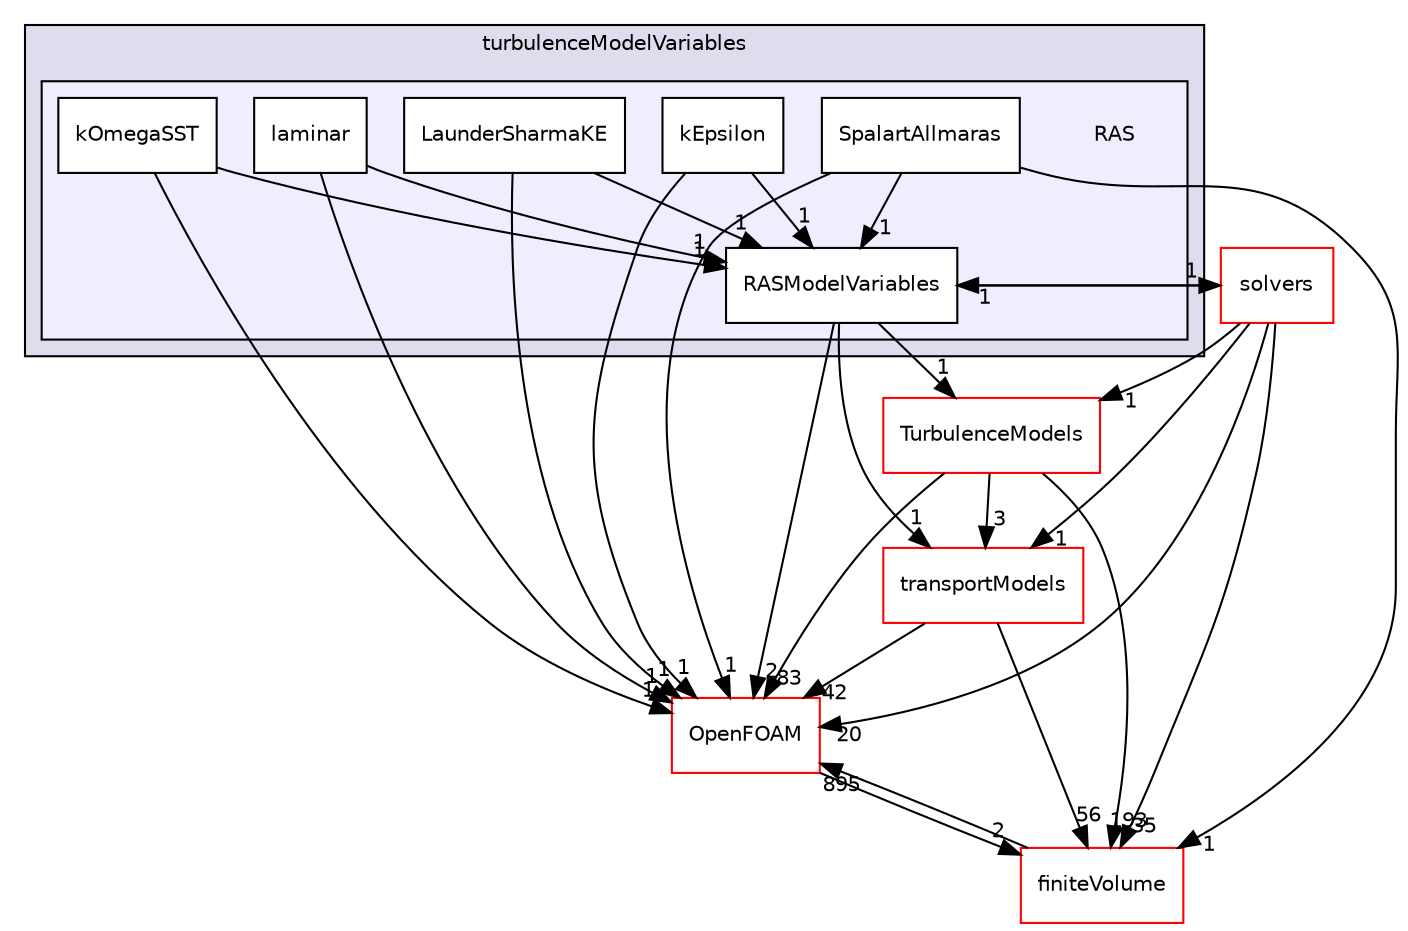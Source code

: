 digraph "src/optimisation/adjointOptimisation/adjoint/turbulenceModels/turbulenceModelVariables/RAS" {
  bgcolor=transparent;
  compound=true
  node [ fontsize="10", fontname="Helvetica"];
  edge [ labelfontsize="10", labelfontname="Helvetica"];
  subgraph clusterdir_3e59f9fa29d9fbd3d58e9384844662be {
    graph [ bgcolor="#ddddee", pencolor="black", label="turbulenceModelVariables" fontname="Helvetica", fontsize="10", URL="dir_3e59f9fa29d9fbd3d58e9384844662be.html"]
  subgraph clusterdir_0d3b4d17d2476179137ac5a7e531956f {
    graph [ bgcolor="#eeeeff", pencolor="black", label="" URL="dir_0d3b4d17d2476179137ac5a7e531956f.html"];
    dir_0d3b4d17d2476179137ac5a7e531956f [shape=plaintext label="RAS"];
    dir_11834b16d834d2256112f6c837a0ce1a [shape=box label="kEpsilon" color="black" fillcolor="white" style="filled" URL="dir_11834b16d834d2256112f6c837a0ce1a.html"];
    dir_2a066a26e989b12ee3442e658fb1ee4e [shape=box label="kOmegaSST" color="black" fillcolor="white" style="filled" URL="dir_2a066a26e989b12ee3442e658fb1ee4e.html"];
    dir_7b879055ced6bc62885a274ea39db320 [shape=box label="laminar" color="black" fillcolor="white" style="filled" URL="dir_7b879055ced6bc62885a274ea39db320.html"];
    dir_0b96022e45d0fbc38f4ecf09a984bf74 [shape=box label="LaunderSharmaKE" color="black" fillcolor="white" style="filled" URL="dir_0b96022e45d0fbc38f4ecf09a984bf74.html"];
    dir_d55bae0624b7e279cf321094a044bdb3 [shape=box label="RASModelVariables" color="black" fillcolor="white" style="filled" URL="dir_d55bae0624b7e279cf321094a044bdb3.html"];
    dir_ccb1d057d5058a40987146ce8d2abdf8 [shape=box label="SpalartAllmaras" color="black" fillcolor="white" style="filled" URL="dir_ccb1d057d5058a40987146ce8d2abdf8.html"];
  }
  }
  dir_9bd15774b555cf7259a6fa18f99fe99b [shape=box label="finiteVolume" color="red" URL="dir_9bd15774b555cf7259a6fa18f99fe99b.html"];
  dir_f1ea2e00111d8324be054b4e32e6ee53 [shape=box label="solvers" color="red" URL="dir_f1ea2e00111d8324be054b4e32e6ee53.html"];
  dir_1eda626aeac0f0ad2848c36acaa5d501 [shape=box label="TurbulenceModels" color="red" URL="dir_1eda626aeac0f0ad2848c36acaa5d501.html"];
  dir_c5473ff19b20e6ec4dfe5c310b3778a8 [shape=box label="OpenFOAM" color="red" URL="dir_c5473ff19b20e6ec4dfe5c310b3778a8.html"];
  dir_9415e59289a6feeb24164dafa70a594f [shape=box label="transportModels" color="red" URL="dir_9415e59289a6feeb24164dafa70a594f.html"];
  dir_9bd15774b555cf7259a6fa18f99fe99b->dir_c5473ff19b20e6ec4dfe5c310b3778a8 [headlabel="895", labeldistance=1.5 headhref="dir_000814_002151.html"];
  dir_0b96022e45d0fbc38f4ecf09a984bf74->dir_c5473ff19b20e6ec4dfe5c310b3778a8 [headlabel="1", labeldistance=1.5 headhref="dir_002939_002151.html"];
  dir_0b96022e45d0fbc38f4ecf09a984bf74->dir_d55bae0624b7e279cf321094a044bdb3 [headlabel="1", labeldistance=1.5 headhref="dir_002939_002941.html"];
  dir_f1ea2e00111d8324be054b4e32e6ee53->dir_9bd15774b555cf7259a6fa18f99fe99b [headlabel="35", labeldistance=1.5 headhref="dir_002894_000814.html"];
  dir_f1ea2e00111d8324be054b4e32e6ee53->dir_1eda626aeac0f0ad2848c36acaa5d501 [headlabel="1", labeldistance=1.5 headhref="dir_002894_002933.html"];
  dir_f1ea2e00111d8324be054b4e32e6ee53->dir_c5473ff19b20e6ec4dfe5c310b3778a8 [headlabel="20", labeldistance=1.5 headhref="dir_002894_002151.html"];
  dir_f1ea2e00111d8324be054b4e32e6ee53->dir_9415e59289a6feeb24164dafa70a594f [headlabel="1", labeldistance=1.5 headhref="dir_002894_000855.html"];
  dir_f1ea2e00111d8324be054b4e32e6ee53->dir_d55bae0624b7e279cf321094a044bdb3 [headlabel="1", labeldistance=1.5 headhref="dir_002894_002941.html"];
  dir_ccb1d057d5058a40987146ce8d2abdf8->dir_9bd15774b555cf7259a6fa18f99fe99b [headlabel="1", labeldistance=1.5 headhref="dir_002942_000814.html"];
  dir_ccb1d057d5058a40987146ce8d2abdf8->dir_c5473ff19b20e6ec4dfe5c310b3778a8 [headlabel="1", labeldistance=1.5 headhref="dir_002942_002151.html"];
  dir_ccb1d057d5058a40987146ce8d2abdf8->dir_d55bae0624b7e279cf321094a044bdb3 [headlabel="1", labeldistance=1.5 headhref="dir_002942_002941.html"];
  dir_1eda626aeac0f0ad2848c36acaa5d501->dir_9bd15774b555cf7259a6fa18f99fe99b [headlabel="193", labeldistance=1.5 headhref="dir_002933_000814.html"];
  dir_1eda626aeac0f0ad2848c36acaa5d501->dir_c5473ff19b20e6ec4dfe5c310b3778a8 [headlabel="83", labeldistance=1.5 headhref="dir_002933_002151.html"];
  dir_1eda626aeac0f0ad2848c36acaa5d501->dir_9415e59289a6feeb24164dafa70a594f [headlabel="3", labeldistance=1.5 headhref="dir_002933_000855.html"];
  dir_7b879055ced6bc62885a274ea39db320->dir_c5473ff19b20e6ec4dfe5c310b3778a8 [headlabel="1", labeldistance=1.5 headhref="dir_000535_002151.html"];
  dir_7b879055ced6bc62885a274ea39db320->dir_d55bae0624b7e279cf321094a044bdb3 [headlabel="1", labeldistance=1.5 headhref="dir_000535_002941.html"];
  dir_2a066a26e989b12ee3442e658fb1ee4e->dir_c5473ff19b20e6ec4dfe5c310b3778a8 [headlabel="1", labeldistance=1.5 headhref="dir_002937_002151.html"];
  dir_2a066a26e989b12ee3442e658fb1ee4e->dir_d55bae0624b7e279cf321094a044bdb3 [headlabel="1", labeldistance=1.5 headhref="dir_002937_002941.html"];
  dir_c5473ff19b20e6ec4dfe5c310b3778a8->dir_9bd15774b555cf7259a6fa18f99fe99b [headlabel="2", labeldistance=1.5 headhref="dir_002151_000814.html"];
  dir_9415e59289a6feeb24164dafa70a594f->dir_9bd15774b555cf7259a6fa18f99fe99b [headlabel="56", labeldistance=1.5 headhref="dir_000855_000814.html"];
  dir_9415e59289a6feeb24164dafa70a594f->dir_c5473ff19b20e6ec4dfe5c310b3778a8 [headlabel="42", labeldistance=1.5 headhref="dir_000855_002151.html"];
  dir_11834b16d834d2256112f6c837a0ce1a->dir_c5473ff19b20e6ec4dfe5c310b3778a8 [headlabel="1", labeldistance=1.5 headhref="dir_002932_002151.html"];
  dir_11834b16d834d2256112f6c837a0ce1a->dir_d55bae0624b7e279cf321094a044bdb3 [headlabel="1", labeldistance=1.5 headhref="dir_002932_002941.html"];
  dir_d55bae0624b7e279cf321094a044bdb3->dir_f1ea2e00111d8324be054b4e32e6ee53 [headlabel="1", labeldistance=1.5 headhref="dir_002941_002894.html"];
  dir_d55bae0624b7e279cf321094a044bdb3->dir_1eda626aeac0f0ad2848c36acaa5d501 [headlabel="1", labeldistance=1.5 headhref="dir_002941_002933.html"];
  dir_d55bae0624b7e279cf321094a044bdb3->dir_c5473ff19b20e6ec4dfe5c310b3778a8 [headlabel="2", labeldistance=1.5 headhref="dir_002941_002151.html"];
  dir_d55bae0624b7e279cf321094a044bdb3->dir_9415e59289a6feeb24164dafa70a594f [headlabel="1", labeldistance=1.5 headhref="dir_002941_000855.html"];
}
